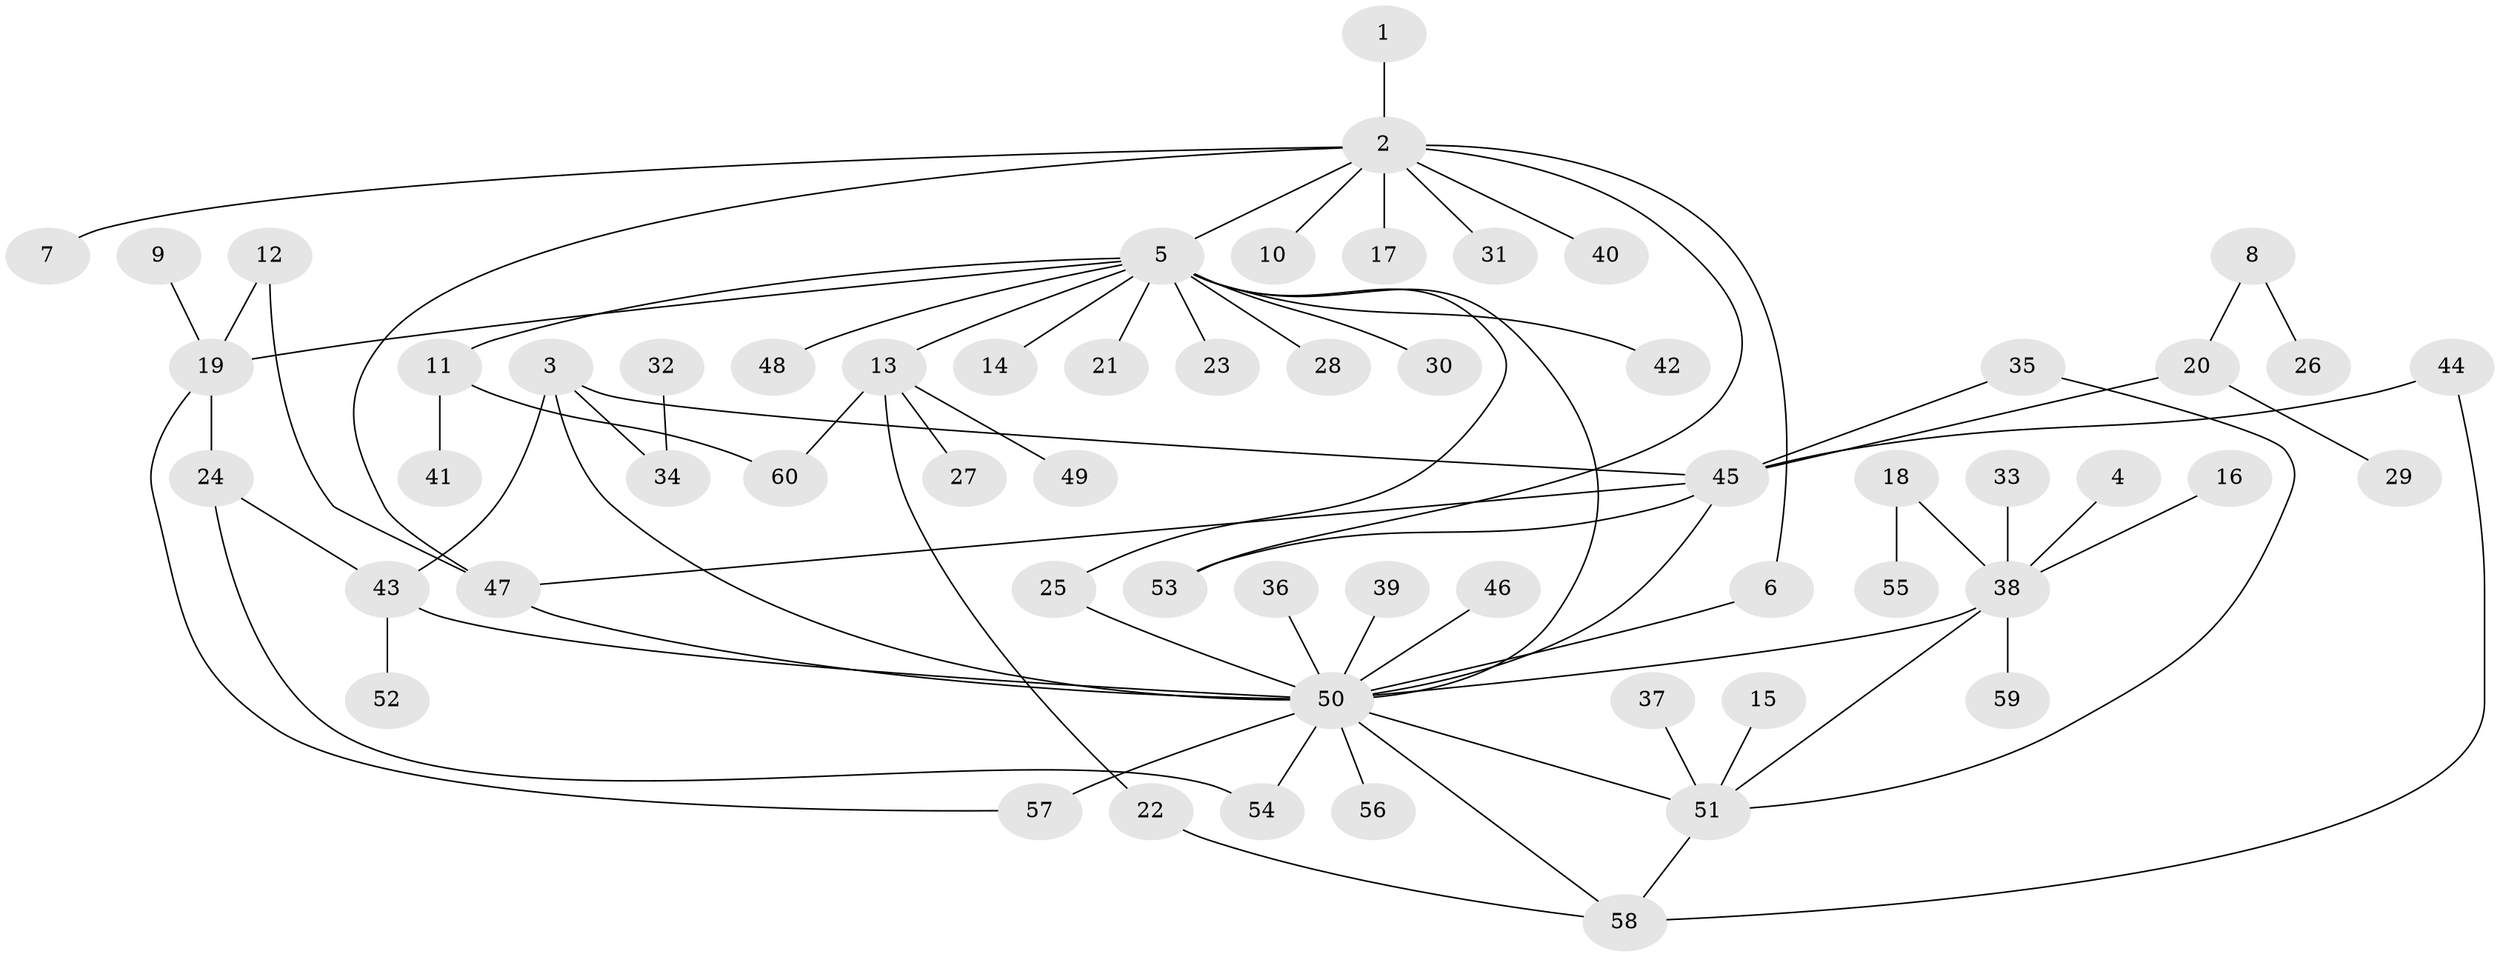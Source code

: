 // original degree distribution, {5: 0.010101010101010102, 11: 0.010101010101010102, 10: 0.010101010101010102, 2: 0.24242424242424243, 4: 0.04040404040404041, 1: 0.5151515151515151, 23: 0.010101010101010102, 3: 0.1111111111111111, 8: 0.010101010101010102, 15: 0.010101010101010102, 7: 0.010101010101010102, 6: 0.010101010101010102, 9: 0.010101010101010102}
// Generated by graph-tools (version 1.1) at 2025/36/03/04/25 23:36:54]
// undirected, 60 vertices, 76 edges
graph export_dot {
  node [color=gray90,style=filled];
  1;
  2;
  3;
  4;
  5;
  6;
  7;
  8;
  9;
  10;
  11;
  12;
  13;
  14;
  15;
  16;
  17;
  18;
  19;
  20;
  21;
  22;
  23;
  24;
  25;
  26;
  27;
  28;
  29;
  30;
  31;
  32;
  33;
  34;
  35;
  36;
  37;
  38;
  39;
  40;
  41;
  42;
  43;
  44;
  45;
  46;
  47;
  48;
  49;
  50;
  51;
  52;
  53;
  54;
  55;
  56;
  57;
  58;
  59;
  60;
  1 -- 2 [weight=1.0];
  2 -- 5 [weight=1.0];
  2 -- 6 [weight=1.0];
  2 -- 7 [weight=1.0];
  2 -- 10 [weight=1.0];
  2 -- 17 [weight=1.0];
  2 -- 31 [weight=1.0];
  2 -- 40 [weight=1.0];
  2 -- 47 [weight=1.0];
  2 -- 53 [weight=1.0];
  3 -- 34 [weight=1.0];
  3 -- 43 [weight=1.0];
  3 -- 45 [weight=1.0];
  3 -- 50 [weight=1.0];
  4 -- 38 [weight=1.0];
  5 -- 11 [weight=1.0];
  5 -- 13 [weight=1.0];
  5 -- 14 [weight=1.0];
  5 -- 19 [weight=1.0];
  5 -- 21 [weight=1.0];
  5 -- 23 [weight=1.0];
  5 -- 25 [weight=1.0];
  5 -- 28 [weight=1.0];
  5 -- 30 [weight=1.0];
  5 -- 42 [weight=1.0];
  5 -- 48 [weight=1.0];
  5 -- 50 [weight=1.0];
  6 -- 50 [weight=1.0];
  8 -- 20 [weight=1.0];
  8 -- 26 [weight=1.0];
  9 -- 19 [weight=1.0];
  11 -- 41 [weight=1.0];
  11 -- 60 [weight=1.0];
  12 -- 19 [weight=1.0];
  12 -- 47 [weight=1.0];
  13 -- 22 [weight=1.0];
  13 -- 27 [weight=1.0];
  13 -- 49 [weight=1.0];
  13 -- 60 [weight=1.0];
  15 -- 51 [weight=1.0];
  16 -- 38 [weight=1.0];
  18 -- 38 [weight=1.0];
  18 -- 55 [weight=1.0];
  19 -- 24 [weight=1.0];
  19 -- 57 [weight=1.0];
  20 -- 29 [weight=1.0];
  20 -- 45 [weight=1.0];
  22 -- 58 [weight=1.0];
  24 -- 43 [weight=1.0];
  24 -- 54 [weight=1.0];
  25 -- 50 [weight=1.0];
  32 -- 34 [weight=1.0];
  33 -- 38 [weight=1.0];
  35 -- 45 [weight=1.0];
  35 -- 51 [weight=1.0];
  36 -- 50 [weight=2.0];
  37 -- 51 [weight=1.0];
  38 -- 50 [weight=1.0];
  38 -- 51 [weight=1.0];
  38 -- 59 [weight=1.0];
  39 -- 50 [weight=1.0];
  43 -- 50 [weight=1.0];
  43 -- 52 [weight=1.0];
  44 -- 45 [weight=1.0];
  44 -- 58 [weight=1.0];
  45 -- 47 [weight=1.0];
  45 -- 50 [weight=1.0];
  45 -- 53 [weight=1.0];
  46 -- 50 [weight=1.0];
  47 -- 50 [weight=1.0];
  50 -- 51 [weight=1.0];
  50 -- 54 [weight=1.0];
  50 -- 56 [weight=1.0];
  50 -- 57 [weight=2.0];
  50 -- 58 [weight=1.0];
  51 -- 58 [weight=1.0];
}

